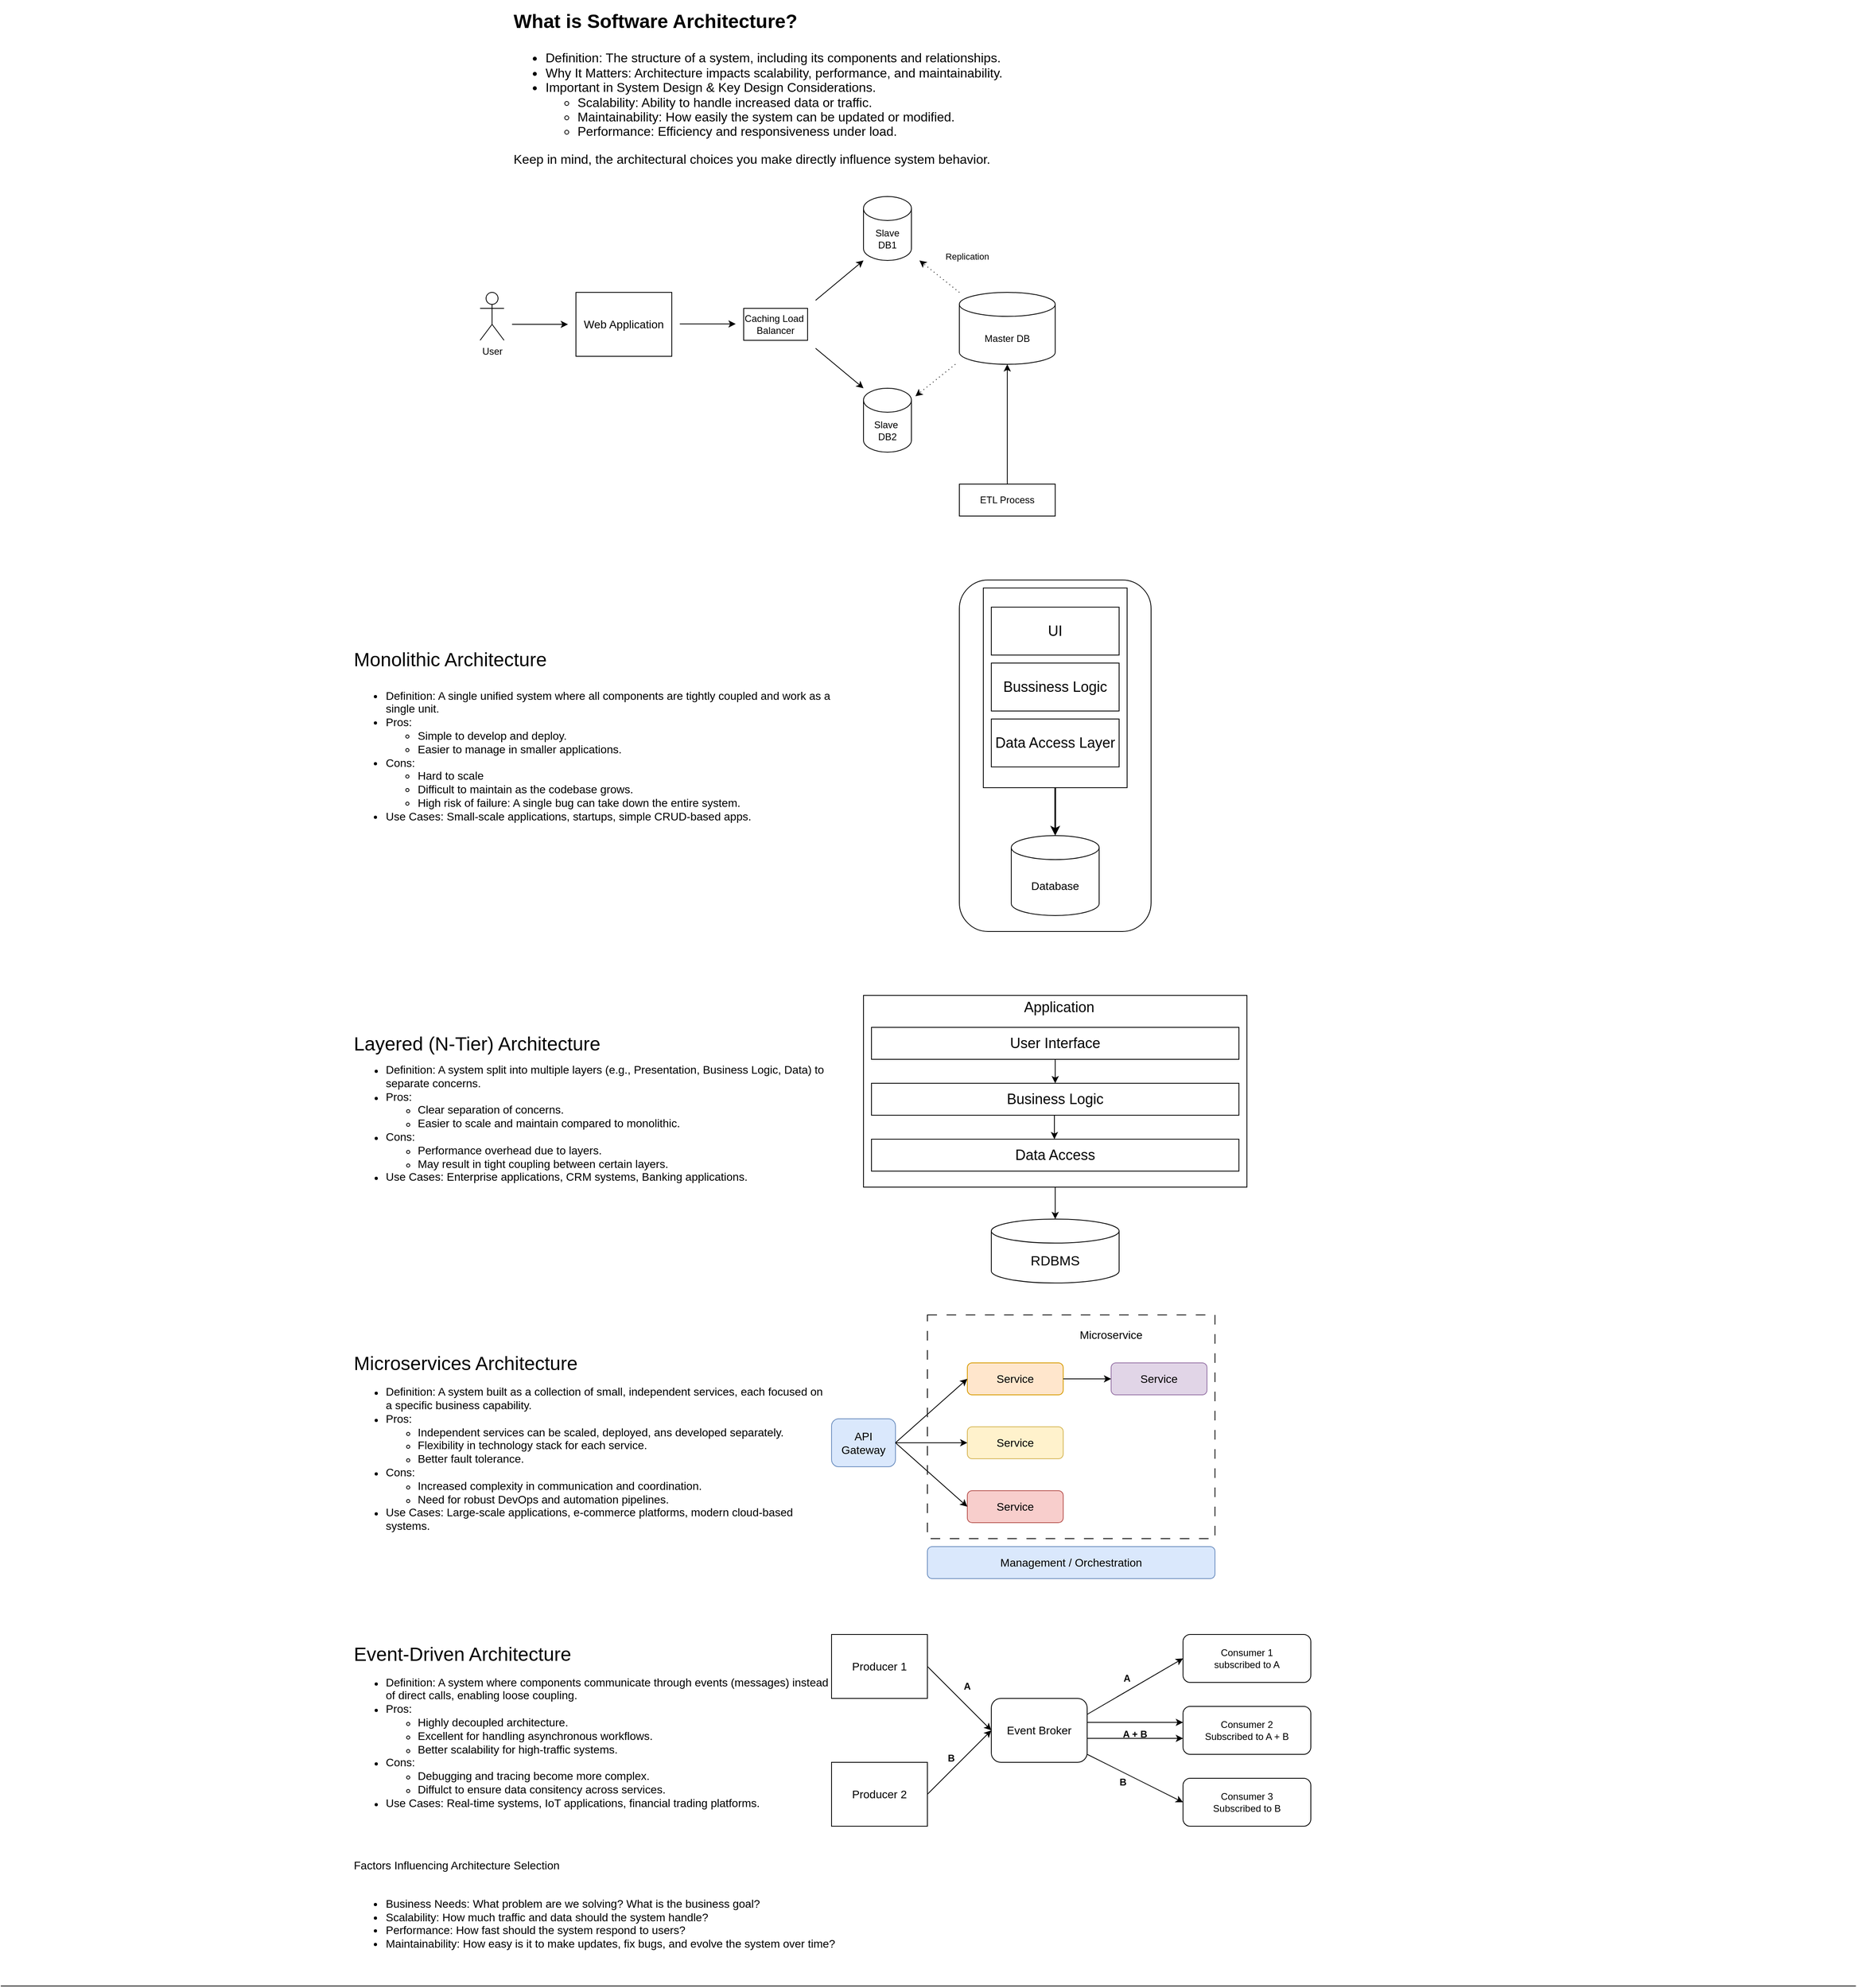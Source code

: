 <mxfile version="28.1.0">
  <diagram name="Page-1" id="RwQK2g2WivvjtjlnBLOp">
    <mxGraphModel dx="1880" dy="570" grid="1" gridSize="10" guides="1" tooltips="1" connect="1" arrows="1" fold="1" page="1" pageScale="1" pageWidth="850" pageHeight="1100" math="0" shadow="0">
      <root>
        <mxCell id="0" />
        <mxCell id="1" parent="0" />
        <mxCell id="CFSbIhuwtXft6gbCC_ix-2" value="&lt;p class=&quot;MsoNormal&quot;&gt;&lt;b&gt;&lt;span style=&quot;font-size:18.0pt;line-height:115%&quot;&gt;What is Software Architecture?&lt;/span&gt;&lt;/b&gt;&lt;/p&gt;" style="text;html=1;align=left;verticalAlign=middle;whiteSpace=wrap;rounded=0;" parent="1" vertex="1">
          <mxGeometry x="-80" y="40" width="920" height="40" as="geometry" />
        </mxCell>
        <mxCell id="CFSbIhuwtXft6gbCC_ix-3" value="&lt;br&gt;&lt;div&gt;&lt;span style=&quot;line-height: 115%; font-size: 16px;&quot;&gt;&lt;div style=&quot;&quot;&gt;&lt;ul&gt;&lt;li&gt;Definition: The structure of a system, including its components and relationships.&lt;/li&gt;&lt;li&gt;Why It Matters: Architecture impacts scalability, performance, and maintainability.&lt;/li&gt;&lt;li&gt;Important in System Design &amp;amp; Key Design Considerations.&lt;/li&gt;&lt;ul&gt;&lt;li&gt;Scalability: Ability to handle increased data or traffic.&lt;/li&gt;&lt;li&gt;Maintainability: How easily the system can be updated or modified.&lt;/li&gt;&lt;li&gt;Performance: Efficiency and responsiveness under load.&lt;/li&gt;&lt;/ul&gt;&lt;/ul&gt;&lt;/div&gt;&lt;div style=&quot;&quot;&gt;Keep in mind, the architectural choices you make directly influence system behavior.&lt;/div&gt;&lt;/span&gt;&lt;/div&gt;" style="text;html=1;align=left;verticalAlign=middle;whiteSpace=wrap;rounded=0;" parent="1" vertex="1">
          <mxGeometry x="-80" y="80" width="880" height="150" as="geometry" />
        </mxCell>
        <mxCell id="CFSbIhuwtXft6gbCC_ix-4" value="User" style="shape=umlActor;verticalLabelPosition=bottom;verticalAlign=top;html=1;outlineConnect=0;" parent="1" vertex="1">
          <mxGeometry x="-120" y="400" width="30" height="60" as="geometry" />
        </mxCell>
        <mxCell id="CFSbIhuwtXft6gbCC_ix-5" value="&lt;font style=&quot;font-size: 14px;&quot;&gt;Web Application&lt;/font&gt;" style="rounded=0;whiteSpace=wrap;html=1;" parent="1" vertex="1">
          <mxGeometry y="400" width="120" height="80" as="geometry" />
        </mxCell>
        <mxCell id="CFSbIhuwtXft6gbCC_ix-6" value="" style="endArrow=classic;html=1;rounded=0;" parent="1" edge="1">
          <mxGeometry width="50" height="50" relative="1" as="geometry">
            <mxPoint x="-80" y="440" as="sourcePoint" />
            <mxPoint x="-10" y="440" as="targetPoint" />
          </mxGeometry>
        </mxCell>
        <mxCell id="CFSbIhuwtXft6gbCC_ix-7" value="Caching Load&amp;nbsp;&lt;div&gt;Balancer&lt;/div&gt;" style="rounded=0;whiteSpace=wrap;html=1;" parent="1" vertex="1">
          <mxGeometry x="210" y="420" width="80" height="40" as="geometry" />
        </mxCell>
        <mxCell id="CFSbIhuwtXft6gbCC_ix-8" value="" style="endArrow=classic;html=1;rounded=0;" parent="1" edge="1">
          <mxGeometry width="50" height="50" relative="1" as="geometry">
            <mxPoint x="130" y="439.5" as="sourcePoint" />
            <mxPoint x="200" y="439.5" as="targetPoint" />
          </mxGeometry>
        </mxCell>
        <mxCell id="CFSbIhuwtXft6gbCC_ix-9" value="Slave&lt;div&gt;&lt;span style=&quot;background-color: transparent; color: light-dark(rgb(0, 0, 0), rgb(255, 255, 255));&quot;&gt;DB1&lt;/span&gt;&lt;/div&gt;" style="shape=cylinder3;whiteSpace=wrap;html=1;boundedLbl=1;backgroundOutline=1;size=15;" parent="1" vertex="1">
          <mxGeometry x="360" y="280" width="60" height="80" as="geometry" />
        </mxCell>
        <mxCell id="CFSbIhuwtXft6gbCC_ix-10" value="Slave&amp;nbsp;&lt;div&gt;DB2&lt;/div&gt;" style="shape=cylinder3;whiteSpace=wrap;html=1;boundedLbl=1;backgroundOutline=1;size=15;" parent="1" vertex="1">
          <mxGeometry x="360" y="520" width="60" height="80" as="geometry" />
        </mxCell>
        <mxCell id="CFSbIhuwtXft6gbCC_ix-11" value="" style="endArrow=classic;html=1;rounded=0;" parent="1" edge="1">
          <mxGeometry width="50" height="50" relative="1" as="geometry">
            <mxPoint x="300" y="410" as="sourcePoint" />
            <mxPoint x="360" y="360" as="targetPoint" />
          </mxGeometry>
        </mxCell>
        <mxCell id="CFSbIhuwtXft6gbCC_ix-12" value="" style="endArrow=classic;html=1;rounded=0;" parent="1" edge="1">
          <mxGeometry width="50" height="50" relative="1" as="geometry">
            <mxPoint x="300" y="470" as="sourcePoint" />
            <mxPoint x="360" y="520" as="targetPoint" />
          </mxGeometry>
        </mxCell>
        <mxCell id="CFSbIhuwtXft6gbCC_ix-13" value="Master DB" style="shape=cylinder3;whiteSpace=wrap;html=1;boundedLbl=1;backgroundOutline=1;size=15;" parent="1" vertex="1">
          <mxGeometry x="480" y="400" width="120" height="90" as="geometry" />
        </mxCell>
        <mxCell id="CFSbIhuwtXft6gbCC_ix-14" value="" style="endArrow=classic;html=1;rounded=0;dashed=1;dashPattern=1 4;" parent="1" edge="1">
          <mxGeometry width="50" height="50" relative="1" as="geometry">
            <mxPoint x="480" y="400" as="sourcePoint" />
            <mxPoint x="430" y="360" as="targetPoint" />
          </mxGeometry>
        </mxCell>
        <mxCell id="CFSbIhuwtXft6gbCC_ix-15" value="&lt;font&gt;Replication&lt;/font&gt;" style="text;html=1;align=center;verticalAlign=middle;whiteSpace=wrap;rounded=0;fontSize=11;" parent="1" vertex="1">
          <mxGeometry x="460" y="340" width="60" height="30" as="geometry" />
        </mxCell>
        <mxCell id="CFSbIhuwtXft6gbCC_ix-16" value="" style="endArrow=classic;html=1;rounded=0;dashed=1;dashPattern=1 4;" parent="1" edge="1">
          <mxGeometry width="50" height="50" relative="1" as="geometry">
            <mxPoint x="475" y="490" as="sourcePoint" />
            <mxPoint x="425" y="530" as="targetPoint" />
          </mxGeometry>
        </mxCell>
        <mxCell id="CFSbIhuwtXft6gbCC_ix-17" value="ETL Process" style="rounded=0;whiteSpace=wrap;html=1;" parent="1" vertex="1">
          <mxGeometry x="480" y="640" width="120" height="40" as="geometry" />
        </mxCell>
        <mxCell id="CFSbIhuwtXft6gbCC_ix-18" value="" style="endArrow=classic;html=1;rounded=0;exitX=0.5;exitY=0;exitDx=0;exitDy=0;entryX=0.5;entryY=1;entryDx=0;entryDy=0;entryPerimeter=0;" parent="1" source="CFSbIhuwtXft6gbCC_ix-17" target="CFSbIhuwtXft6gbCC_ix-13" edge="1">
          <mxGeometry width="50" height="50" relative="1" as="geometry">
            <mxPoint x="550" y="540" as="sourcePoint" />
            <mxPoint x="490" y="605" as="targetPoint" />
          </mxGeometry>
        </mxCell>
        <mxCell id="I4dAItv38hqPVrRyuluG-1" value="&lt;font style=&quot;font-size: 24px;&quot;&gt;Monolithic Architecture&amp;nbsp;&lt;/font&gt;" style="text;html=1;align=left;verticalAlign=middle;whiteSpace=wrap;rounded=0;fontSize=17;" vertex="1" parent="1">
          <mxGeometry x="-280" y="840" width="600" height="40" as="geometry" />
        </mxCell>
        <mxCell id="I4dAItv38hqPVrRyuluG-2" value="&lt;ul&gt;&lt;li&gt;&lt;font&gt;Definition: A single unified system where all components are tightly coupled and work as a single unit.&lt;/font&gt;&lt;/li&gt;&lt;li&gt;&lt;font&gt;Pros:&lt;/font&gt;&lt;/li&gt;&lt;ul&gt;&lt;li&gt;&lt;font&gt;Simple to develop and deploy.&lt;/font&gt;&lt;/li&gt;&lt;li&gt;&lt;font&gt;Easier to manage in smaller applications.&lt;/font&gt;&lt;/li&gt;&lt;/ul&gt;&lt;li&gt;&lt;font&gt;Cons:&lt;/font&gt;&lt;/li&gt;&lt;ul&gt;&lt;li&gt;&lt;font&gt;Hard to scale&lt;/font&gt;&lt;/li&gt;&lt;li&gt;&lt;font&gt;Difficult to maintain as the codebase grows.&lt;/font&gt;&lt;/li&gt;&lt;li&gt;&lt;font&gt;High risk of failure: A single bug can take down the entire system.&lt;/font&gt;&lt;/li&gt;&lt;/ul&gt;&lt;li&gt;&lt;font&gt;Use Cases: Small-scale applications, startups, simple CRUD-based apps.&lt;/font&gt;&lt;/li&gt;&lt;/ul&gt;" style="text;html=1;align=left;verticalAlign=middle;whiteSpace=wrap;rounded=0;fontSize=14;" vertex="1" parent="1">
          <mxGeometry x="-280" y="880" width="600" height="200" as="geometry" />
        </mxCell>
        <mxCell id="I4dAItv38hqPVrRyuluG-3" value="" style="rounded=1;whiteSpace=wrap;html=1;" vertex="1" parent="1">
          <mxGeometry x="480" y="760" width="240" height="440" as="geometry" />
        </mxCell>
        <mxCell id="I4dAItv38hqPVrRyuluG-4" value="&lt;font style=&quot;font-size: 14px;&quot;&gt;Database&lt;/font&gt;" style="shape=cylinder3;whiteSpace=wrap;html=1;boundedLbl=1;backgroundOutline=1;size=15;" vertex="1" parent="1">
          <mxGeometry x="545" y="1080" width="110" height="100" as="geometry" />
        </mxCell>
        <mxCell id="I4dAItv38hqPVrRyuluG-5" value="" style="rounded=0;whiteSpace=wrap;html=1;" vertex="1" parent="1">
          <mxGeometry x="510" y="770" width="180" height="250" as="geometry" />
        </mxCell>
        <mxCell id="I4dAItv38hqPVrRyuluG-6" value="" style="endArrow=classic;html=1;rounded=0;entryX=0.5;entryY=0;entryDx=0;entryDy=0;entryPerimeter=0;strokeWidth=2;" edge="1" parent="1" target="I4dAItv38hqPVrRyuluG-4">
          <mxGeometry width="50" height="50" relative="1" as="geometry">
            <mxPoint x="600" y="1020" as="sourcePoint" />
            <mxPoint x="650" y="970" as="targetPoint" />
          </mxGeometry>
        </mxCell>
        <mxCell id="I4dAItv38hqPVrRyuluG-7" value="&lt;font style=&quot;font-size: 18px;&quot;&gt;UI&lt;/font&gt;" style="rounded=0;whiteSpace=wrap;html=1;" vertex="1" parent="1">
          <mxGeometry x="520" y="794" width="160" height="60" as="geometry" />
        </mxCell>
        <mxCell id="I4dAItv38hqPVrRyuluG-8" value="&lt;font style=&quot;font-size: 18px;&quot;&gt;Bussiness Logic&lt;/font&gt;" style="rounded=0;whiteSpace=wrap;html=1;" vertex="1" parent="1">
          <mxGeometry x="520" y="864" width="160" height="60" as="geometry" />
        </mxCell>
        <mxCell id="I4dAItv38hqPVrRyuluG-9" value="&lt;font style=&quot;font-size: 18px;&quot;&gt;Data Access Layer&lt;/font&gt;" style="rounded=0;whiteSpace=wrap;html=1;" vertex="1" parent="1">
          <mxGeometry x="520" y="934" width="160" height="60" as="geometry" />
        </mxCell>
        <mxCell id="I4dAItv38hqPVrRyuluG-10" value="Layered (N-Tier) Architecture" style="text;whiteSpace=wrap;fontSize=24;" vertex="1" parent="1">
          <mxGeometry x="-280" y="1320" width="600" height="40" as="geometry" />
        </mxCell>
        <mxCell id="I4dAItv38hqPVrRyuluG-11" value="&lt;ul&gt;&lt;li&gt;&lt;font style=&quot;font-size: 14px;&quot;&gt;Definition: A system split into multiple layers (e.g., Presentation, Business Logic, Data) to separate concerns.&lt;/font&gt;&lt;/li&gt;&lt;li&gt;&lt;font style=&quot;font-size: 14px;&quot;&gt;Pros:&lt;/font&gt;&lt;/li&gt;&lt;ul&gt;&lt;li&gt;&lt;font style=&quot;&quot;&gt;&lt;span style=&quot;font-size: 14px;&quot;&gt;Clear separation of concerns.&lt;/span&gt;&lt;/font&gt;&lt;/li&gt;&lt;li&gt;&lt;font style=&quot;&quot;&gt;&lt;span style=&quot;font-size: 14px;&quot;&gt;Easier to scale and maintain compared to monolithic.&lt;/span&gt;&lt;/font&gt;&lt;/li&gt;&lt;/ul&gt;&lt;li&gt;&lt;span style=&quot;font-size: 14px;&quot;&gt;Cons:&lt;/span&gt;&lt;/li&gt;&lt;ul&gt;&lt;li&gt;&lt;span style=&quot;font-size: 14px;&quot;&gt;Performance overhead due to layers.&lt;/span&gt;&lt;/li&gt;&lt;li&gt;&lt;span style=&quot;font-size: 14px;&quot;&gt;May result in tight coupling between certain layers.&lt;/span&gt;&lt;/li&gt;&lt;/ul&gt;&lt;li&gt;&lt;span style=&quot;font-size: 14px;&quot;&gt;Use Cases: Enterprise applications, CRM systems, Banking applications.&lt;/span&gt;&lt;/li&gt;&lt;/ul&gt;" style="text;html=1;align=left;verticalAlign=middle;whiteSpace=wrap;rounded=0;" vertex="1" parent="1">
          <mxGeometry x="-280" y="1360" width="600" height="160" as="geometry" />
        </mxCell>
        <mxCell id="I4dAItv38hqPVrRyuluG-12" value="" style="rounded=0;whiteSpace=wrap;html=1;" vertex="1" parent="1">
          <mxGeometry x="360" y="1280" width="480" height="240" as="geometry" />
        </mxCell>
        <mxCell id="I4dAItv38hqPVrRyuluG-13" value="&lt;font style=&quot;font-size: 18px;&quot;&gt;Application&lt;/font&gt;" style="text;html=1;align=center;verticalAlign=middle;whiteSpace=wrap;rounded=0;" vertex="1" parent="1">
          <mxGeometry x="530" y="1280" width="150" height="30" as="geometry" />
        </mxCell>
        <mxCell id="I4dAItv38hqPVrRyuluG-15" value="&lt;font style=&quot;font-size: 18px;&quot;&gt;User Interface&lt;/font&gt;" style="rounded=0;whiteSpace=wrap;html=1;" vertex="1" parent="1">
          <mxGeometry x="370" y="1320" width="460" height="40" as="geometry" />
        </mxCell>
        <mxCell id="I4dAItv38hqPVrRyuluG-16" value="&lt;font style=&quot;font-size: 18px;&quot;&gt;Business Logic&lt;/font&gt;" style="rounded=0;whiteSpace=wrap;html=1;" vertex="1" parent="1">
          <mxGeometry x="370" y="1390" width="460" height="40" as="geometry" />
        </mxCell>
        <mxCell id="I4dAItv38hqPVrRyuluG-17" value="&lt;font style=&quot;font-size: 18px;&quot;&gt;Data Access&lt;/font&gt;" style="rounded=0;whiteSpace=wrap;html=1;" vertex="1" parent="1">
          <mxGeometry x="370" y="1460" width="460" height="40" as="geometry" />
        </mxCell>
        <mxCell id="I4dAItv38hqPVrRyuluG-18" value="" style="endArrow=classic;html=1;rounded=0;entryX=0.5;entryY=0;entryDx=0;entryDy=0;" edge="1" parent="1" target="I4dAItv38hqPVrRyuluG-16">
          <mxGeometry width="50" height="50" relative="1" as="geometry">
            <mxPoint x="600" y="1360" as="sourcePoint" />
            <mxPoint x="650" y="1310" as="targetPoint" />
          </mxGeometry>
        </mxCell>
        <mxCell id="I4dAItv38hqPVrRyuluG-22" value="" style="endArrow=classic;html=1;rounded=0;entryX=0.5;entryY=0;entryDx=0;entryDy=0;" edge="1" parent="1">
          <mxGeometry width="50" height="50" relative="1" as="geometry">
            <mxPoint x="599" y="1430" as="sourcePoint" />
            <mxPoint x="599" y="1460" as="targetPoint" />
          </mxGeometry>
        </mxCell>
        <mxCell id="I4dAItv38hqPVrRyuluG-23" value="&lt;font style=&quot;font-size: 17px;&quot;&gt;RDBMS&lt;/font&gt;" style="shape=cylinder3;whiteSpace=wrap;html=1;boundedLbl=1;backgroundOutline=1;size=15;" vertex="1" parent="1">
          <mxGeometry x="520" y="1560" width="160" height="80" as="geometry" />
        </mxCell>
        <mxCell id="I4dAItv38hqPVrRyuluG-24" value="" style="endArrow=classic;html=1;rounded=0;entryX=0.5;entryY=0;entryDx=0;entryDy=0;entryPerimeter=0;" edge="1" parent="1" target="I4dAItv38hqPVrRyuluG-23">
          <mxGeometry width="50" height="50" relative="1" as="geometry">
            <mxPoint x="600" y="1520" as="sourcePoint" />
            <mxPoint x="650" y="1470" as="targetPoint" />
          </mxGeometry>
        </mxCell>
        <mxCell id="I4dAItv38hqPVrRyuluG-25" value="Microservices Architecture" style="text;whiteSpace=wrap;fontSize=24;" vertex="1" parent="1">
          <mxGeometry x="-280" y="1720" width="600" height="40" as="geometry" />
        </mxCell>
        <mxCell id="I4dAItv38hqPVrRyuluG-26" value="&lt;ul&gt;&lt;li&gt;&lt;font style=&quot;font-size: 14px;&quot;&gt;Definition: A system built as a collection of small, independent services, each focused on a specific business capability.&lt;/font&gt;&lt;/li&gt;&lt;li&gt;&lt;font style=&quot;font-size: 14px;&quot;&gt;Pros:&lt;/font&gt;&lt;/li&gt;&lt;ul&gt;&lt;li&gt;&lt;font style=&quot;&quot;&gt;&lt;span style=&quot;font-size: 14px;&quot;&gt;Independent services can be scaled, deployed, ans developed separately.&lt;/span&gt;&lt;/font&gt;&lt;/li&gt;&lt;li&gt;&lt;font style=&quot;&quot;&gt;&lt;span style=&quot;font-size: 14px;&quot;&gt;Flexibility in technology stack for each service.&lt;/span&gt;&lt;/font&gt;&lt;/li&gt;&lt;li&gt;&lt;font style=&quot;&quot;&gt;&lt;span style=&quot;font-size: 14px;&quot;&gt;Better fault tolerance.&lt;/span&gt;&lt;/font&gt;&lt;/li&gt;&lt;/ul&gt;&lt;li&gt;&lt;span style=&quot;font-size: 14px;&quot;&gt;Cons:&lt;/span&gt;&lt;/li&gt;&lt;ul&gt;&lt;li&gt;&lt;span style=&quot;font-size: 14px;&quot;&gt;Increased complexity in communication and coordination.&lt;/span&gt;&lt;/li&gt;&lt;li&gt;&lt;span style=&quot;font-size: 14px;&quot;&gt;Need for robust DevOps and automation pipelines.&lt;/span&gt;&lt;/li&gt;&lt;/ul&gt;&lt;li&gt;&lt;span style=&quot;font-size: 14px;&quot;&gt;Use Cases: Large-scale applications, e-commerce platforms, modern cloud-based systems.&lt;/span&gt;&lt;/li&gt;&lt;/ul&gt;" style="text;html=1;align=left;verticalAlign=middle;whiteSpace=wrap;rounded=0;" vertex="1" parent="1">
          <mxGeometry x="-280" y="1760" width="600" height="200" as="geometry" />
        </mxCell>
        <mxCell id="I4dAItv38hqPVrRyuluG-27" value="" style="rounded=0;whiteSpace=wrap;html=1;dashed=1;dashPattern=12 12;" vertex="1" parent="1">
          <mxGeometry x="440" y="1680" width="360" height="280" as="geometry" />
        </mxCell>
        <mxCell id="I4dAItv38hqPVrRyuluG-28" value="&lt;font style=&quot;font-size: 14px;&quot;&gt;Microservice&lt;/font&gt;" style="text;html=1;align=center;verticalAlign=middle;whiteSpace=wrap;rounded=0;" vertex="1" parent="1">
          <mxGeometry x="620" y="1690" width="100" height="30" as="geometry" />
        </mxCell>
        <mxCell id="I4dAItv38hqPVrRyuluG-29" value="&lt;font style=&quot;font-size: 14px;&quot;&gt;API&lt;/font&gt;&lt;div&gt;&lt;font style=&quot;font-size: 14px;&quot;&gt;Gateway&lt;/font&gt;&lt;/div&gt;" style="rounded=1;whiteSpace=wrap;html=1;fillColor=#dae8fc;strokeColor=#6c8ebf;" vertex="1" parent="1">
          <mxGeometry x="320" y="1810" width="80" height="60" as="geometry" />
        </mxCell>
        <mxCell id="I4dAItv38hqPVrRyuluG-30" value="&lt;font style=&quot;font-size: 14px;&quot;&gt;Service&lt;/font&gt;" style="rounded=1;whiteSpace=wrap;html=1;fillColor=#ffe6cc;strokeColor=#d79b00;" vertex="1" parent="1">
          <mxGeometry x="490" y="1740" width="120" height="40" as="geometry" />
        </mxCell>
        <mxCell id="I4dAItv38hqPVrRyuluG-31" value="&lt;font style=&quot;font-size: 14px;&quot;&gt;Service&lt;/font&gt;" style="rounded=1;whiteSpace=wrap;html=1;fillColor=#fff2cc;strokeColor=#d6b656;" vertex="1" parent="1">
          <mxGeometry x="490" y="1820" width="120" height="40" as="geometry" />
        </mxCell>
        <mxCell id="I4dAItv38hqPVrRyuluG-32" value="&lt;font style=&quot;font-size: 14px;&quot;&gt;Service&lt;/font&gt;" style="rounded=1;whiteSpace=wrap;html=1;fillColor=#f8cecc;strokeColor=#b85450;" vertex="1" parent="1">
          <mxGeometry x="490" y="1900" width="120" height="40" as="geometry" />
        </mxCell>
        <mxCell id="I4dAItv38hqPVrRyuluG-33" value="&lt;font style=&quot;font-size: 14px;&quot;&gt;Service&lt;/font&gt;" style="rounded=1;whiteSpace=wrap;html=1;fillColor=#e1d5e7;strokeColor=#9673a6;" vertex="1" parent="1">
          <mxGeometry x="670" y="1740" width="120" height="40" as="geometry" />
        </mxCell>
        <mxCell id="I4dAItv38hqPVrRyuluG-34" value="&lt;font style=&quot;font-size: 14px;&quot;&gt;Management / Orchestration&lt;/font&gt;" style="rounded=1;whiteSpace=wrap;html=1;fillColor=#dae8fc;strokeColor=#6c8ebf;" vertex="1" parent="1">
          <mxGeometry x="440" y="1970" width="360" height="40" as="geometry" />
        </mxCell>
        <mxCell id="I4dAItv38hqPVrRyuluG-35" value="" style="endArrow=classic;html=1;rounded=0;entryX=0;entryY=0.5;entryDx=0;entryDy=0;exitX=1;exitY=0.5;exitDx=0;exitDy=0;" edge="1" parent="1" source="I4dAItv38hqPVrRyuluG-29" target="I4dAItv38hqPVrRyuluG-30">
          <mxGeometry width="50" height="50" relative="1" as="geometry">
            <mxPoint x="400" y="1850" as="sourcePoint" />
            <mxPoint x="450" y="1800" as="targetPoint" />
          </mxGeometry>
        </mxCell>
        <mxCell id="I4dAItv38hqPVrRyuluG-36" value="" style="endArrow=classic;html=1;rounded=0;entryX=0;entryY=0.5;entryDx=0;entryDy=0;exitX=1;exitY=0.5;exitDx=0;exitDy=0;" edge="1" parent="1" source="I4dAItv38hqPVrRyuluG-29" target="I4dAItv38hqPVrRyuluG-31">
          <mxGeometry width="50" height="50" relative="1" as="geometry">
            <mxPoint x="420" y="1880" as="sourcePoint" />
            <mxPoint x="470" y="1830" as="targetPoint" />
          </mxGeometry>
        </mxCell>
        <mxCell id="I4dAItv38hqPVrRyuluG-37" value="" style="endArrow=classic;html=1;rounded=0;exitX=1;exitY=0.5;exitDx=0;exitDy=0;entryX=0;entryY=0.5;entryDx=0;entryDy=0;" edge="1" parent="1" source="I4dAItv38hqPVrRyuluG-29" target="I4dAItv38hqPVrRyuluG-32">
          <mxGeometry width="50" height="50" relative="1" as="geometry">
            <mxPoint x="400" y="1920" as="sourcePoint" />
            <mxPoint x="450" y="1870" as="targetPoint" />
          </mxGeometry>
        </mxCell>
        <mxCell id="I4dAItv38hqPVrRyuluG-38" value="" style="endArrow=classic;html=1;rounded=0;entryX=0;entryY=0.5;entryDx=0;entryDy=0;" edge="1" parent="1" target="I4dAItv38hqPVrRyuluG-33">
          <mxGeometry width="50" height="50" relative="1" as="geometry">
            <mxPoint x="610" y="1760" as="sourcePoint" />
            <mxPoint x="660" y="1710" as="targetPoint" />
          </mxGeometry>
        </mxCell>
        <mxCell id="I4dAItv38hqPVrRyuluG-40" value="&lt;font style=&quot;font-size: 24px;&quot;&gt;Event-Driven Architecture&lt;/font&gt;" style="text;html=1;align=left;verticalAlign=middle;whiteSpace=wrap;rounded=0;" vertex="1" parent="1">
          <mxGeometry x="-280" y="2090" width="600" height="30" as="geometry" />
        </mxCell>
        <mxCell id="I4dAItv38hqPVrRyuluG-41" value="&lt;ul&gt;&lt;li&gt;&lt;font style=&quot;font-size: 14px;&quot;&gt;Definition: A system where components communicate through events (messages) instead of direct calls, enabling loose coupling.&lt;/font&gt;&lt;/li&gt;&lt;li&gt;&lt;span style=&quot;font-size: 14px;&quot;&gt;Pros:&lt;/span&gt;&lt;/li&gt;&lt;ul&gt;&lt;li&gt;&lt;span style=&quot;font-size: 14px;&quot;&gt;Highly decoupled architecture.&lt;/span&gt;&lt;/li&gt;&lt;li&gt;&lt;span style=&quot;font-size: 14px;&quot;&gt;Excellent for handling asynchronous workflows.&lt;/span&gt;&lt;/li&gt;&lt;li&gt;&lt;span style=&quot;font-size: 14px;&quot;&gt;Better scalability for high-traffic systems.&lt;/span&gt;&lt;/li&gt;&lt;/ul&gt;&lt;li&gt;&lt;span style=&quot;font-size: 14px;&quot;&gt;Cons:&lt;/span&gt;&lt;/li&gt;&lt;ul&gt;&lt;li&gt;&lt;span style=&quot;font-size: 14px;&quot;&gt;Debugging and tracing become more complex.&lt;/span&gt;&lt;/li&gt;&lt;li&gt;&lt;span style=&quot;font-size: 14px;&quot;&gt;Diffulct to ensure data consitency across services.&lt;/span&gt;&lt;/li&gt;&lt;/ul&gt;&lt;li&gt;&lt;span style=&quot;font-size: 14px;&quot;&gt;Use Cases: Real-time systems, IoT applications, financial trading platforms.&lt;/span&gt;&lt;/li&gt;&lt;/ul&gt;" style="text;html=1;align=left;verticalAlign=middle;whiteSpace=wrap;rounded=0;" vertex="1" parent="1">
          <mxGeometry x="-280" y="2120" width="600" height="190" as="geometry" />
        </mxCell>
        <mxCell id="I4dAItv38hqPVrRyuluG-42" value="&lt;font style=&quot;font-size: 14px;&quot;&gt;Producer 1&lt;/font&gt;" style="rounded=0;whiteSpace=wrap;html=1;" vertex="1" parent="1">
          <mxGeometry x="320" y="2080" width="120" height="80" as="geometry" />
        </mxCell>
        <mxCell id="I4dAItv38hqPVrRyuluG-43" value="&lt;font style=&quot;font-size: 14px;&quot;&gt;Producer 2&lt;/font&gt;" style="rounded=0;whiteSpace=wrap;html=1;" vertex="1" parent="1">
          <mxGeometry x="320" y="2240" width="120" height="80" as="geometry" />
        </mxCell>
        <mxCell id="I4dAItv38hqPVrRyuluG-44" value="&lt;font style=&quot;font-size: 14px;&quot;&gt;Event Broker&lt;/font&gt;" style="rounded=1;whiteSpace=wrap;html=1;" vertex="1" parent="1">
          <mxGeometry x="520" y="2160" width="120" height="80" as="geometry" />
        </mxCell>
        <mxCell id="I4dAItv38hqPVrRyuluG-45" value="" style="endArrow=classic;html=1;rounded=0;entryX=0;entryY=0.5;entryDx=0;entryDy=0;" edge="1" parent="1" target="I4dAItv38hqPVrRyuluG-44">
          <mxGeometry width="50" height="50" relative="1" as="geometry">
            <mxPoint x="440" y="2120" as="sourcePoint" />
            <mxPoint x="490" y="2070" as="targetPoint" />
          </mxGeometry>
        </mxCell>
        <mxCell id="I4dAItv38hqPVrRyuluG-46" value="" style="endArrow=classic;html=1;rounded=0;entryX=0;entryY=0.5;entryDx=0;entryDy=0;" edge="1" parent="1" target="I4dAItv38hqPVrRyuluG-44">
          <mxGeometry width="50" height="50" relative="1" as="geometry">
            <mxPoint x="440" y="2280" as="sourcePoint" />
            <mxPoint x="490" y="2230" as="targetPoint" />
          </mxGeometry>
        </mxCell>
        <mxCell id="I4dAItv38hqPVrRyuluG-47" value="Consumer 1&lt;br&gt;subscribed to A" style="rounded=1;whiteSpace=wrap;html=1;" vertex="1" parent="1">
          <mxGeometry x="760" y="2080" width="160" height="60" as="geometry" />
        </mxCell>
        <mxCell id="I4dAItv38hqPVrRyuluG-48" value="Consumer 2&lt;br&gt;Subscribed to A + B" style="rounded=1;whiteSpace=wrap;html=1;" vertex="1" parent="1">
          <mxGeometry x="760" y="2170" width="160" height="60" as="geometry" />
        </mxCell>
        <mxCell id="I4dAItv38hqPVrRyuluG-49" value="Consumer 3&lt;br&gt;Subscribed to B" style="rounded=1;whiteSpace=wrap;html=1;" vertex="1" parent="1">
          <mxGeometry x="760" y="2260" width="160" height="60" as="geometry" />
        </mxCell>
        <mxCell id="I4dAItv38hqPVrRyuluG-50" value="&lt;b&gt;A&lt;/b&gt;" style="text;html=1;align=center;verticalAlign=middle;whiteSpace=wrap;rounded=0;" vertex="1" parent="1">
          <mxGeometry x="460" y="2130" width="60" height="30" as="geometry" />
        </mxCell>
        <mxCell id="I4dAItv38hqPVrRyuluG-51" value="&lt;b&gt;B&lt;/b&gt;" style="text;html=1;align=center;verticalAlign=middle;whiteSpace=wrap;rounded=0;" vertex="1" parent="1">
          <mxGeometry x="440" y="2220" width="60" height="30" as="geometry" />
        </mxCell>
        <mxCell id="I4dAItv38hqPVrRyuluG-53" value="" style="endArrow=classic;html=1;rounded=0;entryX=0;entryY=0.5;entryDx=0;entryDy=0;exitX=1;exitY=0.25;exitDx=0;exitDy=0;" edge="1" parent="1" source="I4dAItv38hqPVrRyuluG-44" target="I4dAItv38hqPVrRyuluG-47">
          <mxGeometry width="50" height="50" relative="1" as="geometry">
            <mxPoint x="640" y="2200" as="sourcePoint" />
            <mxPoint x="690" y="2150" as="targetPoint" />
          </mxGeometry>
        </mxCell>
        <mxCell id="I4dAItv38hqPVrRyuluG-54" value="&lt;b&gt;A&lt;/b&gt;" style="text;html=1;align=center;verticalAlign=middle;whiteSpace=wrap;rounded=0;" vertex="1" parent="1">
          <mxGeometry x="660" y="2120" width="60" height="30" as="geometry" />
        </mxCell>
        <mxCell id="I4dAItv38hqPVrRyuluG-55" value="" style="endArrow=classic;html=1;rounded=0;entryX=0;entryY=0.5;entryDx=0;entryDy=0;" edge="1" parent="1">
          <mxGeometry width="50" height="50" relative="1" as="geometry">
            <mxPoint x="640" y="2190" as="sourcePoint" />
            <mxPoint x="760" y="2190" as="targetPoint" />
          </mxGeometry>
        </mxCell>
        <mxCell id="I4dAItv38hqPVrRyuluG-56" value="" style="endArrow=classic;html=1;rounded=0;entryX=0;entryY=0.5;entryDx=0;entryDy=0;" edge="1" parent="1">
          <mxGeometry width="50" height="50" relative="1" as="geometry">
            <mxPoint x="640" y="2210" as="sourcePoint" />
            <mxPoint x="760" y="2210" as="targetPoint" />
          </mxGeometry>
        </mxCell>
        <mxCell id="I4dAItv38hqPVrRyuluG-57" value="" style="endArrow=classic;html=1;rounded=0;entryX=0;entryY=0.5;entryDx=0;entryDy=0;exitX=1;exitY=0.25;exitDx=0;exitDy=0;" edge="1" parent="1" target="I4dAItv38hqPVrRyuluG-49">
          <mxGeometry width="50" height="50" relative="1" as="geometry">
            <mxPoint x="640" y="2230" as="sourcePoint" />
            <mxPoint x="760" y="2160" as="targetPoint" />
          </mxGeometry>
        </mxCell>
        <mxCell id="I4dAItv38hqPVrRyuluG-58" value="&lt;b&gt;B&lt;/b&gt;" style="text;html=1;align=center;verticalAlign=middle;whiteSpace=wrap;rounded=0;" vertex="1" parent="1">
          <mxGeometry x="655" y="2250" width="60" height="30" as="geometry" />
        </mxCell>
        <mxCell id="I4dAItv38hqPVrRyuluG-59" value="&lt;b&gt;A + B&lt;/b&gt;" style="text;html=1;align=center;verticalAlign=middle;whiteSpace=wrap;rounded=0;" vertex="1" parent="1">
          <mxGeometry x="670" y="2190" width="60" height="30" as="geometry" />
        </mxCell>
        <mxCell id="I4dAItv38hqPVrRyuluG-60" value="Factors Influencing Architecture Selection&lt;div&gt;&lt;br&gt;&lt;/div&gt;&lt;div&gt;&lt;ul&gt;&lt;li&gt;Business Needs: What problem are we solving? What is the business goal?&lt;/li&gt;&lt;li&gt;Scalability: How much traffic and data should the system handle?&lt;/li&gt;&lt;li&gt;Performance: How fast should the system respond to users?&lt;/li&gt;&lt;li&gt;Maintainability: How easy is it to make updates, fix bugs, and evolve the system over time?&lt;/li&gt;&lt;/ul&gt;&lt;/div&gt;" style="text;html=1;align=left;verticalAlign=middle;whiteSpace=wrap;rounded=0;fontSize=14;" vertex="1" parent="1">
          <mxGeometry x="-280" y="2370" width="640" height="110" as="geometry" />
        </mxCell>
        <mxCell id="I4dAItv38hqPVrRyuluG-61" value="" style="endArrow=none;html=1;rounded=0;" edge="1" parent="1">
          <mxGeometry width="50" height="50" relative="1" as="geometry">
            <mxPoint x="-720" y="2520" as="sourcePoint" />
            <mxPoint x="1602.4" y="2520" as="targetPoint" />
          </mxGeometry>
        </mxCell>
      </root>
    </mxGraphModel>
  </diagram>
</mxfile>
